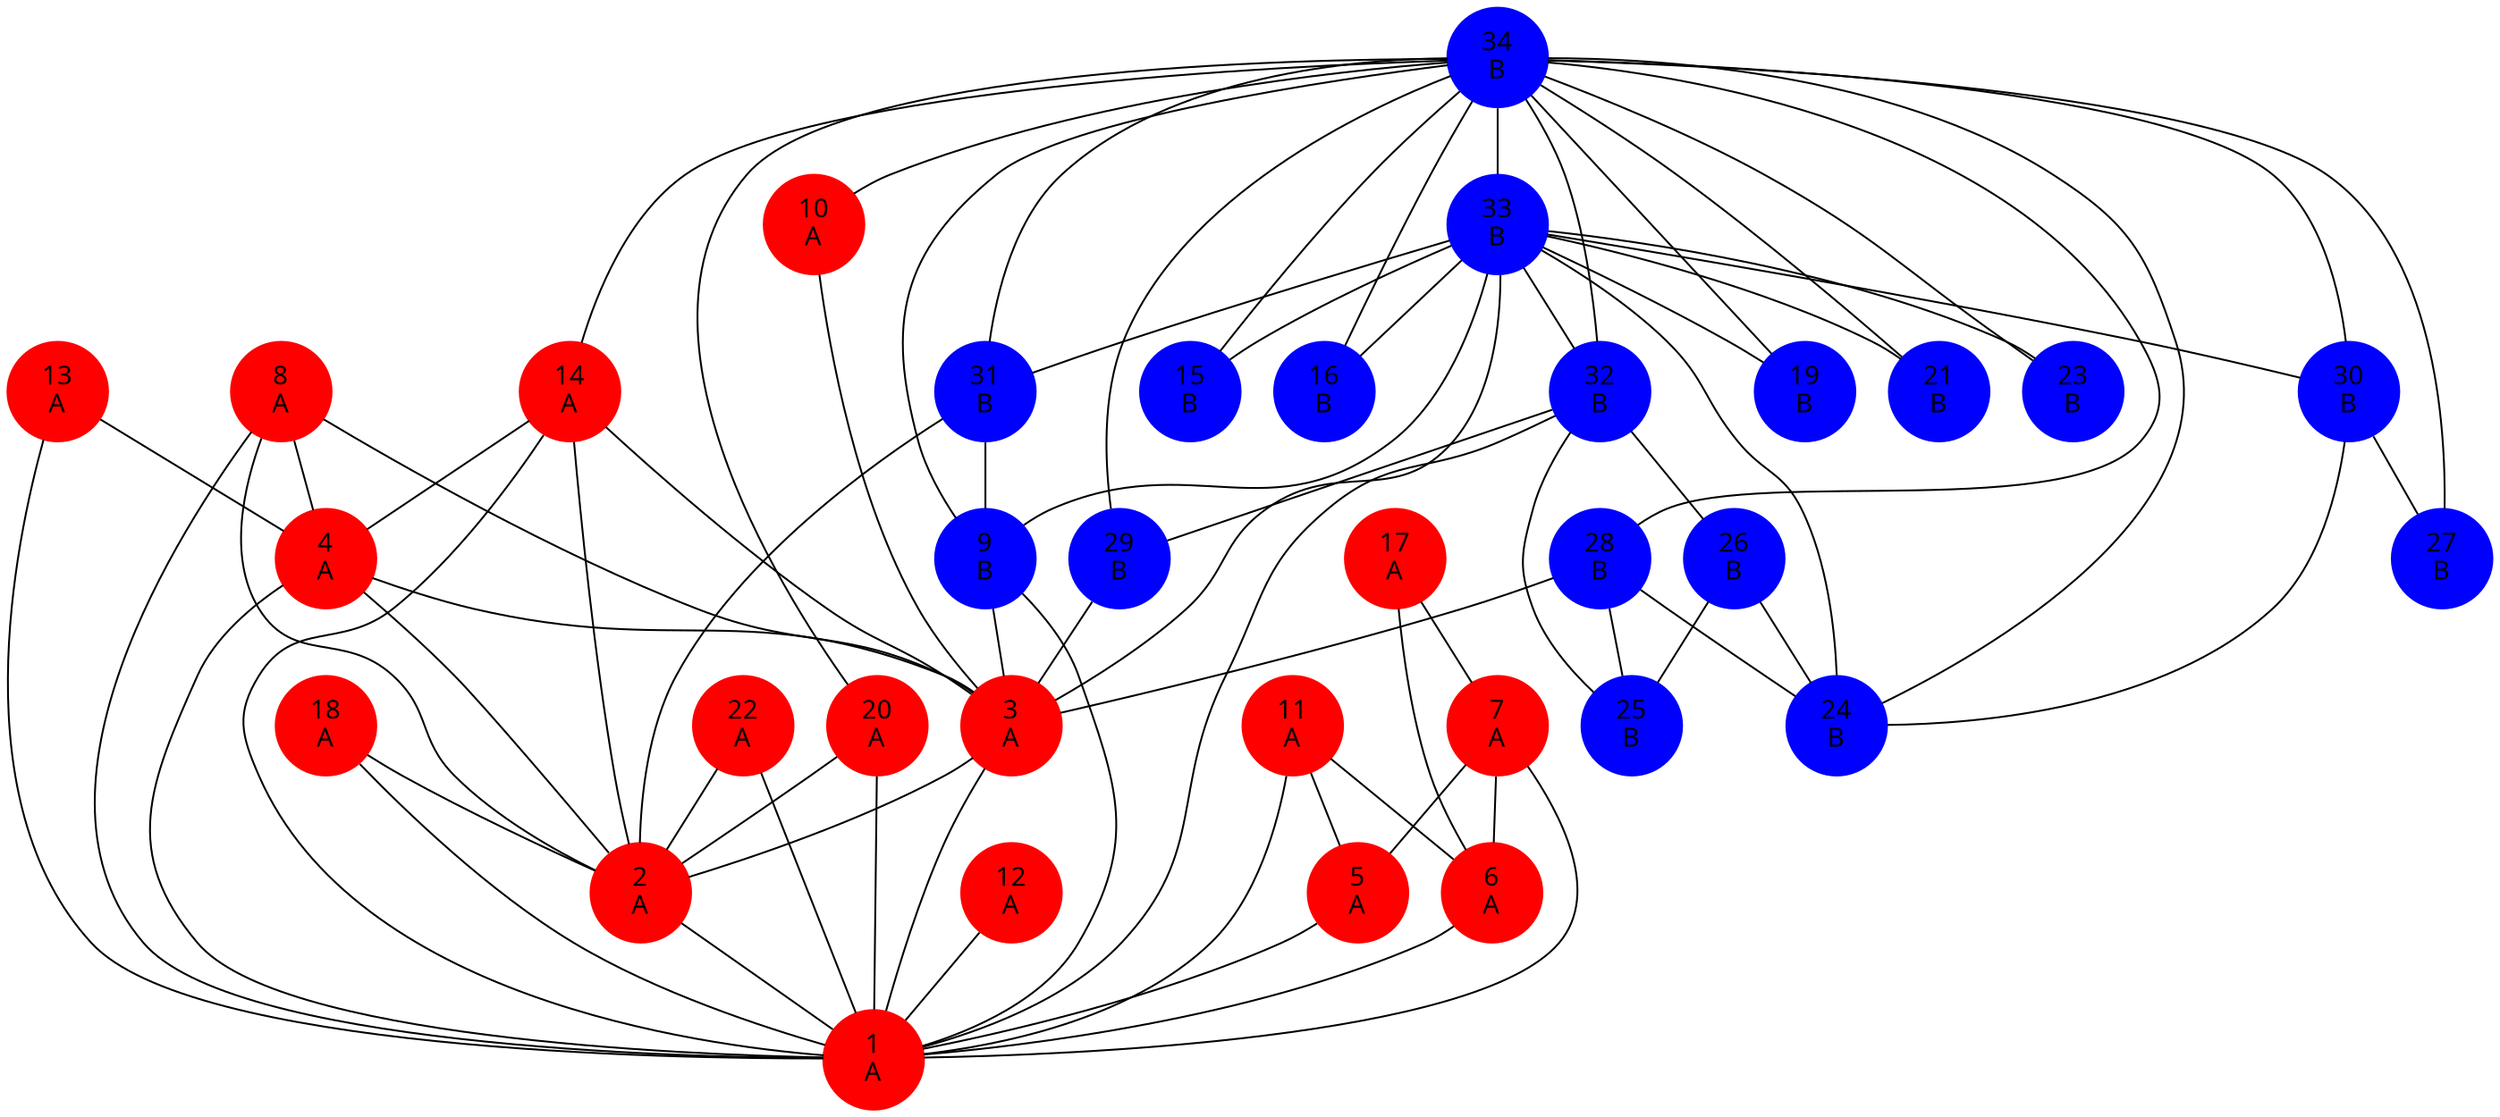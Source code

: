 graph G {
graph [overlap=false, orientation=portrait,splines=true, remincross=true];
node [color=grey, style=filled];
node [fontname="Verdana", size="30,30"];
"1\nA" [color = red] ;
"2\nA" [color = red] ;
"2\nA" -- "1\nA";
"3\nA" [color = red] ;
"3\nA" -- "1\nA";
"3\nA" -- "2\nA";
"4\nA" [color = red] ;
"4\nA" -- "1\nA";
"4\nA" -- "2\nA";
"4\nA" -- "3\nA";
"5\nA" [color = red] ;
"5\nA" -- "1\nA";
"6\nA" [color = red] ;
"6\nA" -- "1\nA";
"7\nA" [color = red] ;
"7\nA" -- "1\nA";
"7\nA" -- "5\nA";
"7\nA" -- "6\nA";
"8\nA" [color = red] ;
"8\nA" -- "1\nA";
"8\nA" -- "2\nA";
"8\nA" -- "3\nA";
"8\nA" -- "4\nA";
"9\nB" [color = blue] ;
"9\nB" -- "1\nA";
"9\nB" -- "3\nA";
"10\nA" [color = red] ;
"10\nA" -- "3\nA";
"11\nA" [color = red] ;
"11\nA" -- "1\nA";
"11\nA" -- "5\nA";
"11\nA" -- "6\nA";
"12\nA" [color = red] ;
"12\nA" -- "1\nA";
"13\nA" [color = red] ;
"13\nA" -- "1\nA";
"13\nA" -- "4\nA";
"14\nA" [color = red] ;
"14\nA" -- "1\nA";
"14\nA" -- "2\nA";
"14\nA" -- "3\nA";
"14\nA" -- "4\nA";
"15\nB" [color = blue] ;
"16\nB" [color = blue] ;
"17\nA" [color = red] ;
"17\nA" -- "6\nA";
"17\nA" -- "7\nA";
"18\nA" [color = red] ;
"18\nA" -- "1\nA";
"18\nA" -- "2\nA";
"19\nB" [color = blue] ;
"20\nA" [color = red] ;
"20\nA" -- "1\nA";
"20\nA" -- "2\nA";
"21\nB" [color = blue] ;
"22\nA" [color = red] ;
"22\nA" -- "1\nA";
"22\nA" -- "2\nA";
"23\nB" [color = blue] ;
"24\nB" [color = blue] ;
"25\nB" [color = blue] ;
"26\nB" [color = blue] ;
"26\nB" -- "24\nB";
"26\nB" -- "25\nB";
"27\nB" [color = blue] ;
"28\nB" [color = blue] ;
"28\nB" -- "3\nA";
"28\nB" -- "24\nB";
"28\nB" -- "25\nB";
"29\nB" [color = blue] ;
"29\nB" -- "3\nA";
"30\nB" [color = blue] ;
"30\nB" -- "24\nB";
"30\nB" -- "27\nB";
"31\nB" [color = blue] ;
"31\nB" -- "2\nA";
"31\nB" -- "9\nB";
"32\nB" [color = blue] ;
"32\nB" -- "1\nA";
"32\nB" -- "25\nB";
"32\nB" -- "26\nB";
"32\nB" -- "29\nB";
"33\nB" [color = blue] ;
"33\nB" -- "3\nA";
"33\nB" -- "9\nB";
"33\nB" -- "15\nB";
"33\nB" -- "16\nB";
"33\nB" -- "19\nB";
"33\nB" -- "21\nB";
"33\nB" -- "23\nB";
"33\nB" -- "24\nB";
"33\nB" -- "30\nB";
"33\nB" -- "31\nB";
"33\nB" -- "32\nB";
"34\nB" [color = blue] ;
"34\nB" -- "9\nB";
"34\nB" -- "10\nA";
"34\nB" -- "14\nA";
"34\nB" -- "15\nB";
"34\nB" -- "16\nB";
"34\nB" -- "19\nB";
"34\nB" -- "20\nA";
"34\nB" -- "21\nB";
"34\nB" -- "23\nB";
"34\nB" -- "24\nB";
"34\nB" -- "27\nB";
"34\nB" -- "28\nB";
"34\nB" -- "29\nB";
"34\nB" -- "30\nB";
"34\nB" -- "31\nB";
"34\nB" -- "32\nB";
"34\nB" -- "33\nB";
}